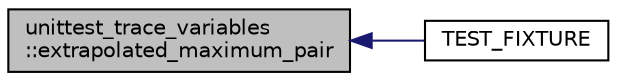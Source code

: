 digraph "unittest_trace_variables::extrapolated_maximum_pair"
{
  edge [fontname="Helvetica",fontsize="10",labelfontname="Helvetica",labelfontsize="10"];
  node [fontname="Helvetica",fontsize="10",shape=record];
  rankdir="LR";
  Node1 [label="unittest_trace_variables\l::extrapolated_maximum_pair",height=0.2,width=0.4,color="black", fillcolor="grey75", style="filled", fontcolor="black"];
  Node1 -> Node2 [dir="back",color="midnightblue",fontsize="10",style="solid",fontname="Helvetica"];
  Node2 [label="TEST_FIXTURE",height=0.2,width=0.4,color="black", fillcolor="white", style="filled",URL="$d3/dbb/unittest-_polynomial_cfd_8cpp.html#a203a881bb6e9b6a514fa543306dcbdf9"];
}
